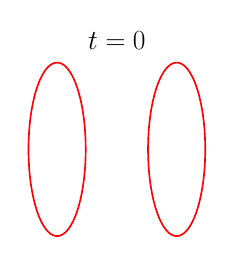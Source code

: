 \begin{tikzpicture}[scale=0.40]

\begin{axis}[
  xmin = -1.8,
  xmax = 1.8,
  ymin = -1.8,
  ymax = 1.8,
  axis equal = true,
  hide axis,
  title = {\Huge$t=0$}
  ]

\addplot [mark=none,red,line width=1.5] table{
-1.2e+00 1.741e+00
-1.238e+00 1.738e+00
-1.275e+00 1.726e+00
-1.312e+00 1.708e+00
-1.349e+00 1.682e+00
-1.385e+00 1.649e+00
-1.42e+00 1.609e+00
-1.454e+00 1.562e+00
-1.487e+00 1.508e+00
-1.519e+00 1.448e+00
-1.55e+00 1.381e+00
-1.579e+00 1.309e+00
-1.606e+00 1.231e+00
-1.632e+00 1.148e+00
-1.656e+00 1.06e+00
-1.677e+00 9.674e-01
-1.697e+00 8.706e-01
-1.715e+00 7.701e-01
-1.731e+00 6.663e-01
-1.744e+00 5.597e-01
-1.755e+00 4.507e-01
-1.763e+00 3.397e-01
-1.769e+00 2.273e-01
-1.773e+00 1.139e-01
-1.774e+00 1.418e-16
-1.773e+00 -1.139e-01
-1.769e+00 -2.273e-01
-1.763e+00 -3.397e-01
-1.755e+00 -4.507e-01
-1.744e+00 -5.597e-01
-1.731e+00 -6.663e-01
-1.715e+00 -7.701e-01
-1.697e+00 -8.706e-01
-1.677e+00 -9.674e-01
-1.656e+00 -1.06e+00
-1.632e+00 -1.148e+00
-1.606e+00 -1.231e+00
-1.579e+00 -1.309e+00
-1.55e+00 -1.381e+00
-1.519e+00 -1.448e+00
-1.487e+00 -1.508e+00
-1.454e+00 -1.562e+00
-1.42e+00 -1.609e+00
-1.385e+00 -1.649e+00
-1.349e+00 -1.682e+00
-1.312e+00 -1.708e+00
-1.275e+00 -1.726e+00
-1.238e+00 -1.738e+00
-1.2e+00 -1.741e+00
-1.162e+00 -1.738e+00
-1.125e+00 -1.726e+00
-1.088e+00 -1.708e+00
-1.051e+00 -1.682e+00
-1.015e+00 -1.649e+00
-9.802e-01 -1.609e+00
-9.46e-01 -1.562e+00
-9.129e-01 -1.508e+00
-8.809e-01 -1.448e+00
-8.504e-01 -1.381e+00
-8.213e-01 -1.309e+00
-7.939e-01 -1.231e+00
-7.682e-01 -1.148e+00
-7.444e-01 -1.06e+00
-7.225e-01 -9.674e-01
-7.026e-01 -8.706e-01
-6.849e-01 -7.701e-01
-6.694e-01 -6.663e-01
-6.562e-01 -5.597e-01
-6.453e-01 -4.507e-01
-6.367e-01 -3.397e-01
-6.306e-01 -2.273e-01
-6.269e-01 -1.139e-01
-6.257e-01 -3.55e-16
-6.269e-01 1.139e-01
-6.306e-01 2.273e-01
-6.367e-01 3.397e-01
-6.453e-01 4.507e-01
-6.562e-01 5.597e-01
-6.694e-01 6.663e-01
-6.849e-01 7.701e-01
-7.026e-01 8.706e-01
-7.225e-01 9.674e-01
-7.444e-01 1.06e+00
-7.682e-01 1.148e+00
-7.939e-01 1.231e+00
-8.213e-01 1.309e+00
-8.504e-01 1.381e+00
-8.809e-01 1.448e+00
-9.129e-01 1.508e+00
-9.46e-01 1.562e+00
-9.802e-01 1.609e+00
-1.015e+00 1.649e+00
-1.051e+00 1.682e+00
-1.088e+00 1.708e+00
-1.125e+00 1.726e+00
-1.162e+00 1.738e+00
-1.2e+00 1.741e+00
};

\addplot [mark=none,red,line width=1.5] table{
1.2e+00 1.741e+00
1.162e+00 1.738e+00
1.125e+00 1.726e+00
1.088e+00 1.708e+00
1.051e+00 1.682e+00
1.015e+00 1.649e+00
9.802e-01 1.609e+00
9.46e-01 1.562e+00
9.129e-01 1.508e+00
8.809e-01 1.448e+00
8.504e-01 1.381e+00
8.213e-01 1.309e+00
7.939e-01 1.231e+00
7.682e-01 1.148e+00
7.444e-01 1.06e+00
7.225e-01 9.674e-01
7.026e-01 8.706e-01
6.849e-01 7.701e-01
6.694e-01 6.663e-01
6.562e-01 5.597e-01
6.453e-01 4.507e-01
6.367e-01 3.397e-01
6.306e-01 2.273e-01
6.269e-01 1.139e-01
6.257e-01 1.418e-16
6.269e-01 -1.139e-01
6.306e-01 -2.273e-01
6.367e-01 -3.397e-01
6.453e-01 -4.507e-01
6.562e-01 -5.597e-01
6.694e-01 -6.663e-01
6.849e-01 -7.701e-01
7.026e-01 -8.706e-01
7.225e-01 -9.674e-01
7.444e-01 -1.06e+00
7.682e-01 -1.148e+00
7.939e-01 -1.231e+00
8.213e-01 -1.309e+00
8.504e-01 -1.381e+00
8.809e-01 -1.448e+00
9.129e-01 -1.508e+00
9.46e-01 -1.562e+00
9.802e-01 -1.609e+00
1.015e+00 -1.649e+00
1.051e+00 -1.682e+00
1.088e+00 -1.708e+00
1.125e+00 -1.726e+00
1.162e+00 -1.738e+00
1.2e+00 -1.741e+00
1.238e+00 -1.738e+00
1.275e+00 -1.726e+00
1.312e+00 -1.708e+00
1.349e+00 -1.682e+00
1.385e+00 -1.649e+00
1.42e+00 -1.609e+00
1.454e+00 -1.562e+00
1.487e+00 -1.508e+00
1.519e+00 -1.448e+00
1.55e+00 -1.381e+00
1.579e+00 -1.309e+00
1.606e+00 -1.231e+00
1.632e+00 -1.148e+00
1.656e+00 -1.06e+00
1.677e+00 -9.674e-01
1.697e+00 -8.706e-01
1.715e+00 -7.701e-01
1.731e+00 -6.663e-01
1.744e+00 -5.597e-01
1.755e+00 -4.507e-01
1.763e+00 -3.397e-01
1.769e+00 -2.273e-01
1.773e+00 -1.139e-01
1.774e+00 -3.55e-16
1.773e+00 1.139e-01
1.769e+00 2.273e-01
1.763e+00 3.397e-01
1.755e+00 4.507e-01
1.744e+00 5.597e-01
1.731e+00 6.663e-01
1.715e+00 7.701e-01
1.697e+00 8.706e-01
1.677e+00 9.674e-01
1.656e+00 1.06e+00
1.632e+00 1.148e+00
1.606e+00 1.231e+00
1.579e+00 1.309e+00
1.55e+00 1.381e+00
1.519e+00 1.448e+00
1.487e+00 1.508e+00
1.454e+00 1.562e+00
1.42e+00 1.609e+00
1.385e+00 1.649e+00
1.349e+00 1.682e+00
1.312e+00 1.708e+00
1.275e+00 1.726e+00
1.238e+00 1.738e+00
1.2e+00 1.741e+00
};

\end{axis}


\end{tikzpicture}

